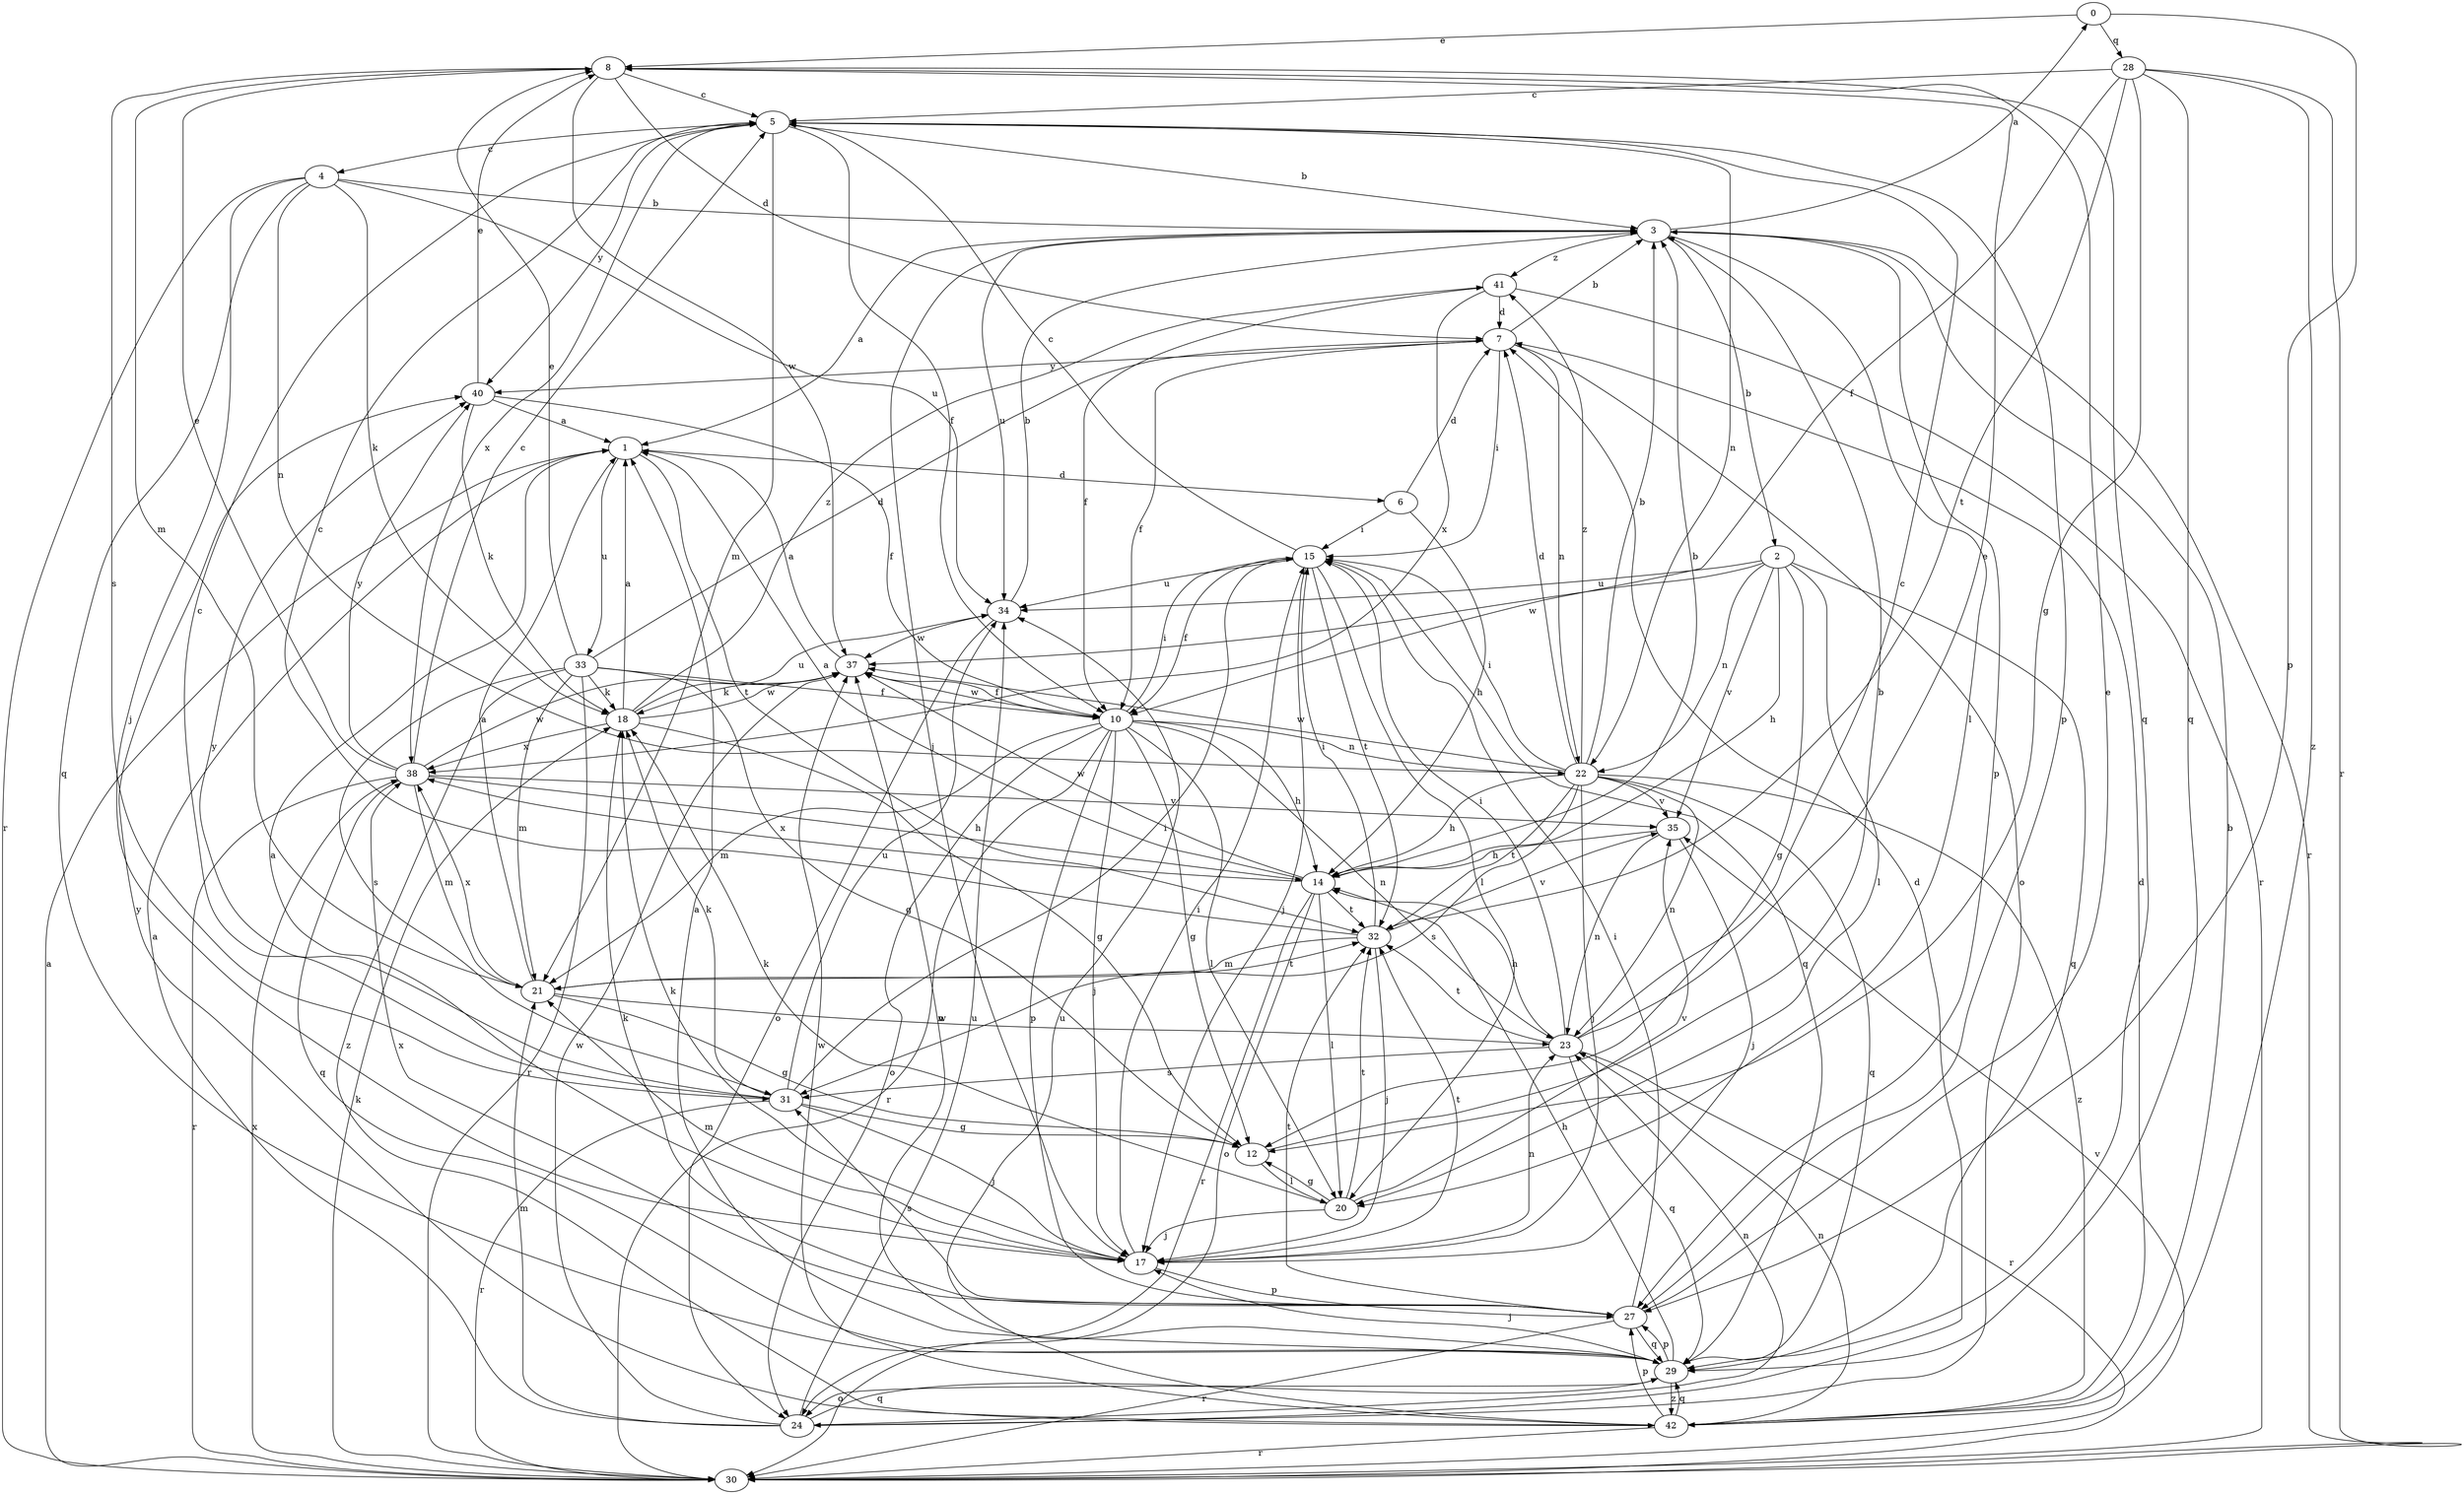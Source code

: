 strict digraph  {
0;
1;
2;
3;
4;
5;
6;
7;
8;
10;
12;
14;
15;
17;
18;
20;
21;
22;
23;
24;
27;
28;
29;
30;
31;
32;
33;
34;
35;
37;
38;
40;
41;
42;
0 -> 8  [label=e];
0 -> 27  [label=p];
0 -> 28  [label=q];
1 -> 6  [label=d];
1 -> 32  [label=t];
1 -> 33  [label=u];
2 -> 12  [label=g];
2 -> 14  [label=h];
2 -> 20  [label=l];
2 -> 22  [label=n];
2 -> 29  [label=q];
2 -> 34  [label=u];
2 -> 35  [label=v];
2 -> 37  [label=w];
3 -> 0  [label=a];
3 -> 1  [label=a];
3 -> 2  [label=b];
3 -> 17  [label=j];
3 -> 20  [label=l];
3 -> 27  [label=p];
3 -> 30  [label=r];
3 -> 34  [label=u];
3 -> 41  [label=z];
4 -> 3  [label=b];
4 -> 17  [label=j];
4 -> 18  [label=k];
4 -> 22  [label=n];
4 -> 29  [label=q];
4 -> 30  [label=r];
4 -> 34  [label=u];
5 -> 3  [label=b];
5 -> 4  [label=c];
5 -> 10  [label=f];
5 -> 21  [label=m];
5 -> 22  [label=n];
5 -> 27  [label=p];
5 -> 38  [label=x];
5 -> 40  [label=y];
6 -> 7  [label=d];
6 -> 14  [label=h];
6 -> 15  [label=i];
7 -> 3  [label=b];
7 -> 10  [label=f];
7 -> 15  [label=i];
7 -> 22  [label=n];
7 -> 24  [label=o];
7 -> 40  [label=y];
8 -> 5  [label=c];
8 -> 7  [label=d];
8 -> 21  [label=m];
8 -> 29  [label=q];
8 -> 31  [label=s];
8 -> 37  [label=w];
10 -> 12  [label=g];
10 -> 14  [label=h];
10 -> 15  [label=i];
10 -> 17  [label=j];
10 -> 20  [label=l];
10 -> 21  [label=m];
10 -> 22  [label=n];
10 -> 23  [label=n];
10 -> 24  [label=o];
10 -> 27  [label=p];
10 -> 30  [label=r];
10 -> 37  [label=w];
12 -> 3  [label=b];
12 -> 20  [label=l];
14 -> 1  [label=a];
14 -> 3  [label=b];
14 -> 20  [label=l];
14 -> 24  [label=o];
14 -> 30  [label=r];
14 -> 32  [label=t];
14 -> 37  [label=w];
14 -> 38  [label=x];
15 -> 5  [label=c];
15 -> 10  [label=f];
15 -> 17  [label=j];
15 -> 20  [label=l];
15 -> 29  [label=q];
15 -> 32  [label=t];
15 -> 34  [label=u];
17 -> 1  [label=a];
17 -> 15  [label=i];
17 -> 18  [label=k];
17 -> 21  [label=m];
17 -> 23  [label=n];
17 -> 27  [label=p];
17 -> 32  [label=t];
18 -> 1  [label=a];
18 -> 12  [label=g];
18 -> 34  [label=u];
18 -> 37  [label=w];
18 -> 38  [label=x];
18 -> 41  [label=z];
20 -> 12  [label=g];
20 -> 17  [label=j];
20 -> 18  [label=k];
20 -> 32  [label=t];
20 -> 35  [label=v];
21 -> 1  [label=a];
21 -> 12  [label=g];
21 -> 23  [label=n];
21 -> 32  [label=t];
21 -> 38  [label=x];
22 -> 3  [label=b];
22 -> 7  [label=d];
22 -> 14  [label=h];
22 -> 15  [label=i];
22 -> 17  [label=j];
22 -> 23  [label=n];
22 -> 29  [label=q];
22 -> 31  [label=s];
22 -> 32  [label=t];
22 -> 35  [label=v];
22 -> 37  [label=w];
22 -> 41  [label=z];
22 -> 42  [label=z];
23 -> 5  [label=c];
23 -> 8  [label=e];
23 -> 14  [label=h];
23 -> 15  [label=i];
23 -> 29  [label=q];
23 -> 30  [label=r];
23 -> 31  [label=s];
23 -> 32  [label=t];
24 -> 1  [label=a];
24 -> 7  [label=d];
24 -> 21  [label=m];
24 -> 23  [label=n];
24 -> 29  [label=q];
24 -> 34  [label=u];
24 -> 37  [label=w];
27 -> 8  [label=e];
27 -> 15  [label=i];
27 -> 18  [label=k];
27 -> 29  [label=q];
27 -> 30  [label=r];
27 -> 31  [label=s];
27 -> 32  [label=t];
27 -> 38  [label=x];
28 -> 5  [label=c];
28 -> 10  [label=f];
28 -> 12  [label=g];
28 -> 29  [label=q];
28 -> 30  [label=r];
28 -> 32  [label=t];
28 -> 42  [label=z];
29 -> 1  [label=a];
29 -> 14  [label=h];
29 -> 17  [label=j];
29 -> 24  [label=o];
29 -> 27  [label=p];
29 -> 37  [label=w];
29 -> 42  [label=z];
30 -> 1  [label=a];
30 -> 18  [label=k];
30 -> 35  [label=v];
30 -> 38  [label=x];
31 -> 5  [label=c];
31 -> 12  [label=g];
31 -> 15  [label=i];
31 -> 17  [label=j];
31 -> 18  [label=k];
31 -> 30  [label=r];
31 -> 34  [label=u];
31 -> 40  [label=y];
32 -> 5  [label=c];
32 -> 15  [label=i];
32 -> 17  [label=j];
32 -> 21  [label=m];
32 -> 35  [label=v];
33 -> 7  [label=d];
33 -> 8  [label=e];
33 -> 10  [label=f];
33 -> 12  [label=g];
33 -> 18  [label=k];
33 -> 21  [label=m];
33 -> 30  [label=r];
33 -> 31  [label=s];
33 -> 42  [label=z];
34 -> 3  [label=b];
34 -> 24  [label=o];
34 -> 37  [label=w];
35 -> 14  [label=h];
35 -> 17  [label=j];
35 -> 23  [label=n];
37 -> 1  [label=a];
37 -> 10  [label=f];
37 -> 18  [label=k];
38 -> 5  [label=c];
38 -> 8  [label=e];
38 -> 14  [label=h];
38 -> 21  [label=m];
38 -> 29  [label=q];
38 -> 30  [label=r];
38 -> 35  [label=v];
38 -> 37  [label=w];
38 -> 40  [label=y];
40 -> 1  [label=a];
40 -> 8  [label=e];
40 -> 10  [label=f];
40 -> 18  [label=k];
41 -> 7  [label=d];
41 -> 10  [label=f];
41 -> 30  [label=r];
41 -> 38  [label=x];
42 -> 3  [label=b];
42 -> 7  [label=d];
42 -> 23  [label=n];
42 -> 27  [label=p];
42 -> 29  [label=q];
42 -> 30  [label=r];
42 -> 34  [label=u];
42 -> 37  [label=w];
42 -> 40  [label=y];
}
